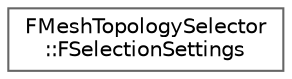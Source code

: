 digraph "Graphical Class Hierarchy"
{
 // INTERACTIVE_SVG=YES
 // LATEX_PDF_SIZE
  bgcolor="transparent";
  edge [fontname=Helvetica,fontsize=10,labelfontname=Helvetica,labelfontsize=10];
  node [fontname=Helvetica,fontsize=10,shape=box,height=0.2,width=0.4];
  rankdir="LR";
  Node0 [id="Node000000",label="FMeshTopologySelector\l::FSelectionSettings",height=0.2,width=0.4,color="grey40", fillcolor="white", style="filled",URL="$db/da6/structFMeshTopologySelector_1_1FSelectionSettings.html",tooltip="Determines the behavior of a FindSelectedElement() call."];
}
